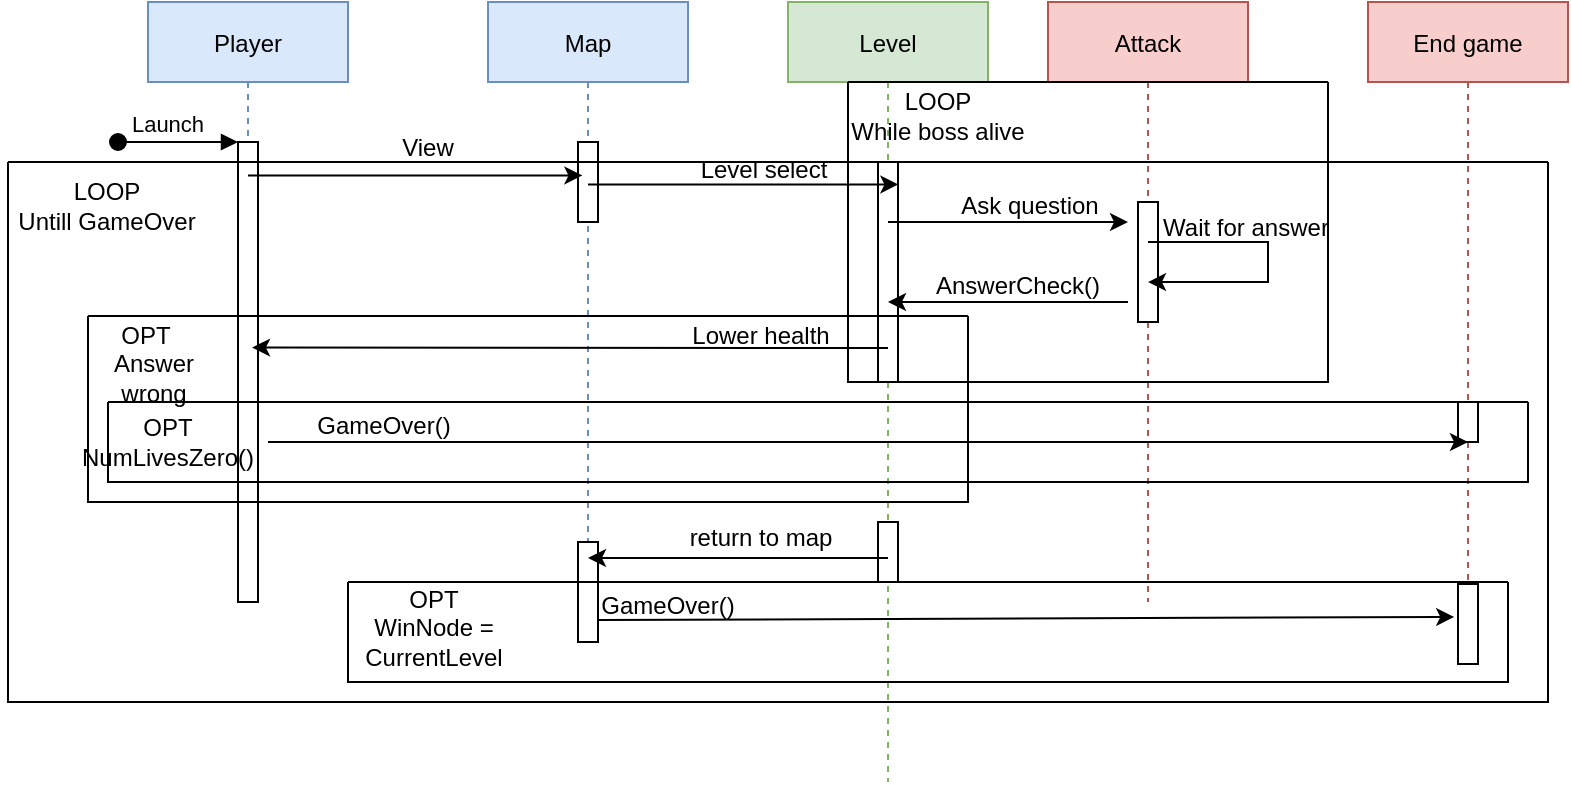 <mxfile version="15.7.3" type="device"><diagram id="kgpKYQtTHZ0yAKxKKP6v" name="Page-1"><mxGraphModel dx="2128" dy="578" grid="1" gridSize="10" guides="1" tooltips="1" connect="1" arrows="1" fold="1" page="1" pageScale="1" pageWidth="850" pageHeight="1100" math="0" shadow="0"><root><mxCell id="0"/><mxCell id="1" parent="0"/><mxCell id="3nuBFxr9cyL0pnOWT2aG-1" value="Player" style="shape=umlLifeline;perimeter=lifelinePerimeter;container=1;collapsible=0;recursiveResize=0;rounded=0;shadow=0;strokeWidth=1;fillColor=#dae8fc;strokeColor=#6c8ebf;" parent="1" vertex="1"><mxGeometry x="20" y="60" width="100" height="300" as="geometry"/></mxCell><mxCell id="3nuBFxr9cyL0pnOWT2aG-2" value="" style="points=[];perimeter=orthogonalPerimeter;rounded=0;shadow=0;strokeWidth=1;" parent="3nuBFxr9cyL0pnOWT2aG-1" vertex="1"><mxGeometry x="45" y="70" width="10" height="230" as="geometry"/></mxCell><mxCell id="3nuBFxr9cyL0pnOWT2aG-3" value="Launch" style="verticalAlign=bottom;startArrow=oval;endArrow=block;startSize=8;shadow=0;strokeWidth=1;" parent="3nuBFxr9cyL0pnOWT2aG-1" target="3nuBFxr9cyL0pnOWT2aG-2" edge="1"><mxGeometry x="-0.167" relative="1" as="geometry"><mxPoint x="-15" y="70" as="sourcePoint"/><Array as="points"><mxPoint x="10" y="70"/></Array><mxPoint as="offset"/></mxGeometry></mxCell><mxCell id="3nuBFxr9cyL0pnOWT2aG-5" value="Map" style="shape=umlLifeline;perimeter=lifelinePerimeter;container=1;collapsible=0;recursiveResize=0;rounded=0;shadow=0;strokeWidth=1;fillColor=#dae8fc;strokeColor=#6c8ebf;" parent="1" vertex="1"><mxGeometry x="190" y="60" width="100" height="320" as="geometry"/></mxCell><mxCell id="-EERgH5aJbwJlHnTFdJ6-8" value="" style="points=[];perimeter=orthogonalPerimeter;rounded=0;shadow=0;strokeWidth=1;" parent="3nuBFxr9cyL0pnOWT2aG-5" vertex="1"><mxGeometry x="45" y="70" width="10" height="40" as="geometry"/></mxCell><mxCell id="okoqu85s_hFY0qfFIGbL-45" value="" style="points=[];perimeter=orthogonalPerimeter;rounded=0;shadow=0;strokeWidth=1;" vertex="1" parent="3nuBFxr9cyL0pnOWT2aG-5"><mxGeometry x="45" y="270" width="10" height="50" as="geometry"/></mxCell><mxCell id="tOC-eMwzemMHLvBuEnaA-1" value="Level" style="shape=umlLifeline;perimeter=lifelinePerimeter;container=1;collapsible=0;recursiveResize=0;rounded=0;shadow=0;strokeWidth=1;fillColor=#d5e8d4;strokeColor=#82b366;" parent="1" vertex="1"><mxGeometry x="340" y="60" width="100" height="390" as="geometry"/></mxCell><mxCell id="-EERgH5aJbwJlHnTFdJ6-21" value="" style="points=[];perimeter=orthogonalPerimeter;rounded=0;shadow=0;strokeWidth=1;" parent="tOC-eMwzemMHLvBuEnaA-1" vertex="1"><mxGeometry x="45" y="80" width="10" height="110" as="geometry"/></mxCell><mxCell id="okoqu85s_hFY0qfFIGbL-42" value="" style="points=[];perimeter=orthogonalPerimeter;rounded=0;shadow=0;strokeWidth=1;" vertex="1" parent="tOC-eMwzemMHLvBuEnaA-1"><mxGeometry x="45" y="260" width="10" height="30" as="geometry"/></mxCell><mxCell id="tOC-eMwzemMHLvBuEnaA-11" value="Attack" style="shape=umlLifeline;perimeter=lifelinePerimeter;container=1;collapsible=0;recursiveResize=0;rounded=0;shadow=0;strokeWidth=1;fillColor=#f8cecc;strokeColor=#b85450;" parent="1" vertex="1"><mxGeometry x="470" y="60" width="100" height="300" as="geometry"/></mxCell><mxCell id="okoqu85s_hFY0qfFIGbL-22" value="AnswerCheck()" style="text;html=1;strokeColor=none;fillColor=none;align=center;verticalAlign=middle;whiteSpace=wrap;rounded=0;" vertex="1" parent="tOC-eMwzemMHLvBuEnaA-11"><mxGeometry x="-45" y="127" width="60" height="30" as="geometry"/></mxCell><mxCell id="tOC-eMwzemMHLvBuEnaA-20" value="End game" style="shape=umlLifeline;perimeter=lifelinePerimeter;container=1;collapsible=0;recursiveResize=0;rounded=0;shadow=0;strokeWidth=1;fillColor=#f8cecc;strokeColor=#b85450;" parent="1" vertex="1"><mxGeometry x="630" y="60" width="100" height="320" as="geometry"/></mxCell><mxCell id="okoqu85s_hFY0qfFIGbL-49" value="" style="points=[];perimeter=orthogonalPerimeter;rounded=0;shadow=0;strokeWidth=1;" vertex="1" parent="tOC-eMwzemMHLvBuEnaA-20"><mxGeometry x="45" y="291" width="10" height="40" as="geometry"/></mxCell><mxCell id="okoqu85s_hFY0qfFIGbL-1" value="" style="endArrow=classic;html=1;rounded=0;entryX=0.472;entryY=0.271;entryDx=0;entryDy=0;entryPerimeter=0;" edge="1" parent="1" source="3nuBFxr9cyL0pnOWT2aG-1" target="3nuBFxr9cyL0pnOWT2aG-5"><mxGeometry width="50" height="50" relative="1" as="geometry"><mxPoint x="130" y="190" as="sourcePoint"/><mxPoint x="180" y="140" as="targetPoint"/></mxGeometry></mxCell><mxCell id="okoqu85s_hFY0qfFIGbL-4" value="View" style="text;html=1;strokeColor=none;fillColor=none;align=center;verticalAlign=middle;whiteSpace=wrap;rounded=0;" vertex="1" parent="1"><mxGeometry x="130" y="118" width="60" height="30" as="geometry"/></mxCell><mxCell id="okoqu85s_hFY0qfFIGbL-8" value="Level select" style="text;html=1;strokeColor=none;fillColor=none;align=center;verticalAlign=middle;whiteSpace=wrap;rounded=0;" vertex="1" parent="1"><mxGeometry x="283" y="129" width="90" height="30" as="geometry"/></mxCell><mxCell id="okoqu85s_hFY0qfFIGbL-11" value="" style="endArrow=classic;html=1;rounded=0;" edge="1" parent="1"><mxGeometry width="50" height="50" relative="1" as="geometry"><mxPoint x="390" y="170" as="sourcePoint"/><mxPoint x="510" y="170" as="targetPoint"/></mxGeometry></mxCell><mxCell id="okoqu85s_hFY0qfFIGbL-12" value="Ask question" style="text;html=1;strokeColor=none;fillColor=none;align=center;verticalAlign=middle;whiteSpace=wrap;rounded=0;" vertex="1" parent="1"><mxGeometry x="416" y="147" width="90" height="30" as="geometry"/></mxCell><mxCell id="okoqu85s_hFY0qfFIGbL-16" value="" style="endArrow=classic;html=1;rounded=0;entryX=1.02;entryY=0.102;entryDx=0;entryDy=0;entryPerimeter=0;" edge="1" parent="1" source="3nuBFxr9cyL0pnOWT2aG-5" target="-EERgH5aJbwJlHnTFdJ6-21"><mxGeometry width="50" height="50" relative="1" as="geometry"><mxPoint x="303" y="198" as="sourcePoint"/><mxPoint x="353" y="148" as="targetPoint"/></mxGeometry></mxCell><mxCell id="okoqu85s_hFY0qfFIGbL-17" value="" style="points=[];perimeter=orthogonalPerimeter;rounded=0;shadow=0;strokeWidth=1;" vertex="1" parent="1"><mxGeometry x="515" y="160" width="10" height="60" as="geometry"/></mxCell><mxCell id="okoqu85s_hFY0qfFIGbL-21" value="" style="endArrow=classic;html=1;rounded=0;" edge="1" parent="1" target="tOC-eMwzemMHLvBuEnaA-1"><mxGeometry width="50" height="50" relative="1" as="geometry"><mxPoint x="510" y="210" as="sourcePoint"/><mxPoint x="450" y="210" as="targetPoint"/><Array as="points"><mxPoint x="460" y="210"/></Array></mxGeometry></mxCell><mxCell id="okoqu85s_hFY0qfFIGbL-23" value="" style="endArrow=classic;html=1;rounded=0;entryX=0.5;entryY=0.667;entryDx=0;entryDy=0;entryPerimeter=0;" edge="1" parent="1" target="okoqu85s_hFY0qfFIGbL-17"><mxGeometry width="50" height="50" relative="1" as="geometry"><mxPoint x="520" y="180" as="sourcePoint"/><mxPoint x="530" y="200" as="targetPoint"/><Array as="points"><mxPoint x="580" y="180"/><mxPoint x="580" y="200"/></Array></mxGeometry></mxCell><mxCell id="okoqu85s_hFY0qfFIGbL-24" value="Wait for answer" style="text;html=1;strokeColor=none;fillColor=none;align=center;verticalAlign=middle;whiteSpace=wrap;rounded=0;" vertex="1" parent="1"><mxGeometry x="524" y="158" width="90" height="30" as="geometry"/></mxCell><mxCell id="okoqu85s_hFY0qfFIGbL-14" value="" style="swimlane;startSize=0;" vertex="1" parent="1"><mxGeometry x="-10" y="217" width="440" height="93" as="geometry"/></mxCell><mxCell id="okoqu85s_hFY0qfFIGbL-29" value="Lower health" style="text;html=1;strokeColor=none;fillColor=none;align=center;verticalAlign=middle;whiteSpace=wrap;rounded=0;" vertex="1" parent="okoqu85s_hFY0qfFIGbL-14"><mxGeometry x="293" y="-5" width="87" height="30" as="geometry"/></mxCell><mxCell id="okoqu85s_hFY0qfFIGbL-30" value="OPT" style="text;html=1;strokeColor=none;fillColor=none;align=center;verticalAlign=middle;whiteSpace=wrap;rounded=0;" vertex="1" parent="okoqu85s_hFY0qfFIGbL-14"><mxGeometry x="-1" y="-5" width="60" height="30" as="geometry"/></mxCell><mxCell id="okoqu85s_hFY0qfFIGbL-31" value="Answer wrong" style="text;html=1;strokeColor=none;fillColor=none;align=center;verticalAlign=middle;whiteSpace=wrap;rounded=0;" vertex="1" parent="okoqu85s_hFY0qfFIGbL-14"><mxGeometry x="3" y="16" width="60" height="30" as="geometry"/></mxCell><mxCell id="okoqu85s_hFY0qfFIGbL-28" value="" style="endArrow=classic;html=1;rounded=0;entryX=0.52;entryY=0.576;entryDx=0;entryDy=0;entryPerimeter=0;" edge="1" parent="1" target="3nuBFxr9cyL0pnOWT2aG-1"><mxGeometry width="50" height="50" relative="1" as="geometry"><mxPoint x="390" y="233" as="sourcePoint"/><mxPoint x="333" y="230" as="targetPoint"/></mxGeometry></mxCell><mxCell id="okoqu85s_hFY0qfFIGbL-36" value="" style="swimlane;startSize=0;" vertex="1" parent="1"><mxGeometry y="260" width="710" height="40" as="geometry"/></mxCell><mxCell id="okoqu85s_hFY0qfFIGbL-37" value="OPT&lt;br&gt;NumLivesZero()" style="text;html=1;strokeColor=none;fillColor=none;align=center;verticalAlign=middle;whiteSpace=wrap;rounded=0;" vertex="1" parent="okoqu85s_hFY0qfFIGbL-36"><mxGeometry y="5" width="60" height="30" as="geometry"/></mxCell><mxCell id="okoqu85s_hFY0qfFIGbL-39" value="" style="points=[];perimeter=orthogonalPerimeter;rounded=0;shadow=0;strokeWidth=1;" vertex="1" parent="okoqu85s_hFY0qfFIGbL-36"><mxGeometry x="675" width="10" height="20" as="geometry"/></mxCell><mxCell id="okoqu85s_hFY0qfFIGbL-38" value="" style="endArrow=classic;html=1;rounded=0;" edge="1" parent="1"><mxGeometry width="50" height="50" relative="1" as="geometry"><mxPoint x="80" y="280" as="sourcePoint"/><mxPoint x="680" y="280" as="targetPoint"/><Array as="points"><mxPoint x="300" y="280"/></Array></mxGeometry></mxCell><mxCell id="okoqu85s_hFY0qfFIGbL-40" value="" style="swimlane;startSize=0;" vertex="1" parent="1"><mxGeometry x="370" y="100" width="240" height="150" as="geometry"/></mxCell><mxCell id="okoqu85s_hFY0qfFIGbL-41" value="LOOP&lt;br&gt;While boss alive" style="text;html=1;strokeColor=none;fillColor=none;align=center;verticalAlign=middle;whiteSpace=wrap;rounded=0;" vertex="1" parent="okoqu85s_hFY0qfFIGbL-40"><mxGeometry x="-5" y="2" width="100" height="30" as="geometry"/></mxCell><mxCell id="okoqu85s_hFY0qfFIGbL-44" value="GameOver()" style="text;html=1;strokeColor=none;fillColor=none;align=center;verticalAlign=middle;whiteSpace=wrap;rounded=0;" vertex="1" parent="1"><mxGeometry x="108" y="257" width="60" height="30" as="geometry"/></mxCell><mxCell id="okoqu85s_hFY0qfFIGbL-46" value="" style="endArrow=classic;html=1;rounded=0;" edge="1" parent="1" target="3nuBFxr9cyL0pnOWT2aG-5"><mxGeometry width="50" height="50" relative="1" as="geometry"><mxPoint x="390" y="338" as="sourcePoint"/><mxPoint x="570" y="310" as="targetPoint"/><Array as="points"><mxPoint x="310" y="338"/></Array></mxGeometry></mxCell><mxCell id="okoqu85s_hFY0qfFIGbL-47" value="return to map" style="text;html=1;strokeColor=none;fillColor=none;align=center;verticalAlign=middle;whiteSpace=wrap;rounded=0;" vertex="1" parent="1"><mxGeometry x="283" y="313" width="87" height="30" as="geometry"/></mxCell><mxCell id="okoqu85s_hFY0qfFIGbL-50" value="" style="swimlane;startSize=0;" vertex="1" parent="1"><mxGeometry x="120" y="350" width="580" height="50" as="geometry"/></mxCell><mxCell id="okoqu85s_hFY0qfFIGbL-51" value="OPT&lt;br&gt;WinNode = CurrentLevel" style="text;html=1;strokeColor=none;fillColor=none;align=center;verticalAlign=middle;whiteSpace=wrap;rounded=0;" vertex="1" parent="okoqu85s_hFY0qfFIGbL-50"><mxGeometry x="-12" y="8" width="110" height="30" as="geometry"/></mxCell><mxCell id="okoqu85s_hFY0qfFIGbL-53" value="" style="endArrow=classic;html=1;rounded=0;entryX=0.431;entryY=0.964;entryDx=0;entryDy=0;entryPerimeter=0;" edge="1" parent="okoqu85s_hFY0qfFIGbL-50"><mxGeometry width="50" height="50" relative="1" as="geometry"><mxPoint x="125" y="19" as="sourcePoint"/><mxPoint x="553.1" y="17.48" as="targetPoint"/></mxGeometry></mxCell><mxCell id="okoqu85s_hFY0qfFIGbL-54" value="GameOver()" style="text;html=1;strokeColor=none;fillColor=none;align=center;verticalAlign=middle;whiteSpace=wrap;rounded=0;" vertex="1" parent="1"><mxGeometry x="250" y="347" width="60" height="30" as="geometry"/></mxCell><mxCell id="okoqu85s_hFY0qfFIGbL-56" value="" style="swimlane;startSize=0;" vertex="1" parent="1"><mxGeometry x="-50" y="140" width="770" height="270" as="geometry"/></mxCell><mxCell id="okoqu85s_hFY0qfFIGbL-57" value="LOOP&lt;br&gt;Untill GameOver" style="text;html=1;strokeColor=none;fillColor=none;align=center;verticalAlign=middle;whiteSpace=wrap;rounded=0;" vertex="1" parent="okoqu85s_hFY0qfFIGbL-56"><mxGeometry x="-4" y="7" width="107" height="30" as="geometry"/></mxCell></root></mxGraphModel></diagram></mxfile>